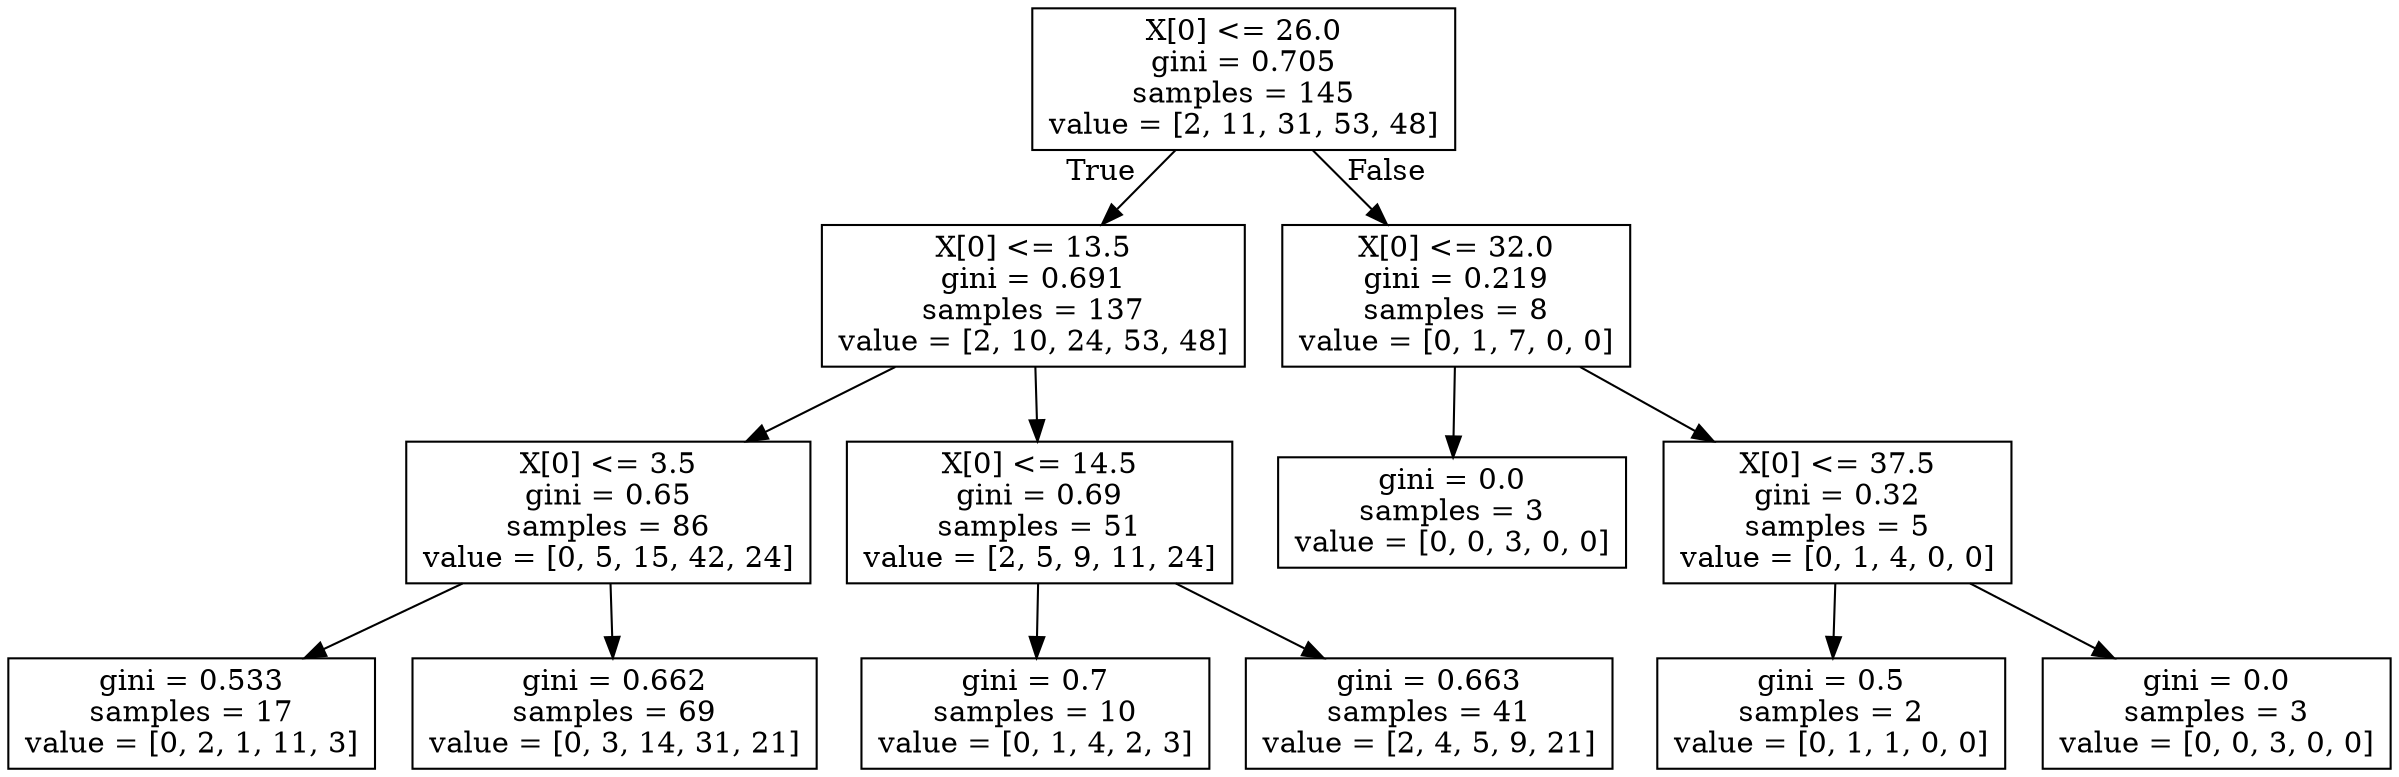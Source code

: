 digraph Tree {
node [shape=box] ;
0 [label="X[0] <= 26.0\ngini = 0.705\nsamples = 145\nvalue = [2, 11, 31, 53, 48]"] ;
1 [label="X[0] <= 13.5\ngini = 0.691\nsamples = 137\nvalue = [2, 10, 24, 53, 48]"] ;
0 -> 1 [labeldistance=2.5, labelangle=45, headlabel="True"] ;
2 [label="X[0] <= 3.5\ngini = 0.65\nsamples = 86\nvalue = [0, 5, 15, 42, 24]"] ;
1 -> 2 ;
3 [label="gini = 0.533\nsamples = 17\nvalue = [0, 2, 1, 11, 3]"] ;
2 -> 3 ;
4 [label="gini = 0.662\nsamples = 69\nvalue = [0, 3, 14, 31, 21]"] ;
2 -> 4 ;
5 [label="X[0] <= 14.5\ngini = 0.69\nsamples = 51\nvalue = [2, 5, 9, 11, 24]"] ;
1 -> 5 ;
6 [label="gini = 0.7\nsamples = 10\nvalue = [0, 1, 4, 2, 3]"] ;
5 -> 6 ;
7 [label="gini = 0.663\nsamples = 41\nvalue = [2, 4, 5, 9, 21]"] ;
5 -> 7 ;
8 [label="X[0] <= 32.0\ngini = 0.219\nsamples = 8\nvalue = [0, 1, 7, 0, 0]"] ;
0 -> 8 [labeldistance=2.5, labelangle=-45, headlabel="False"] ;
9 [label="gini = 0.0\nsamples = 3\nvalue = [0, 0, 3, 0, 0]"] ;
8 -> 9 ;
10 [label="X[0] <= 37.5\ngini = 0.32\nsamples = 5\nvalue = [0, 1, 4, 0, 0]"] ;
8 -> 10 ;
11 [label="gini = 0.5\nsamples = 2\nvalue = [0, 1, 1, 0, 0]"] ;
10 -> 11 ;
12 [label="gini = 0.0\nsamples = 3\nvalue = [0, 0, 3, 0, 0]"] ;
10 -> 12 ;
}